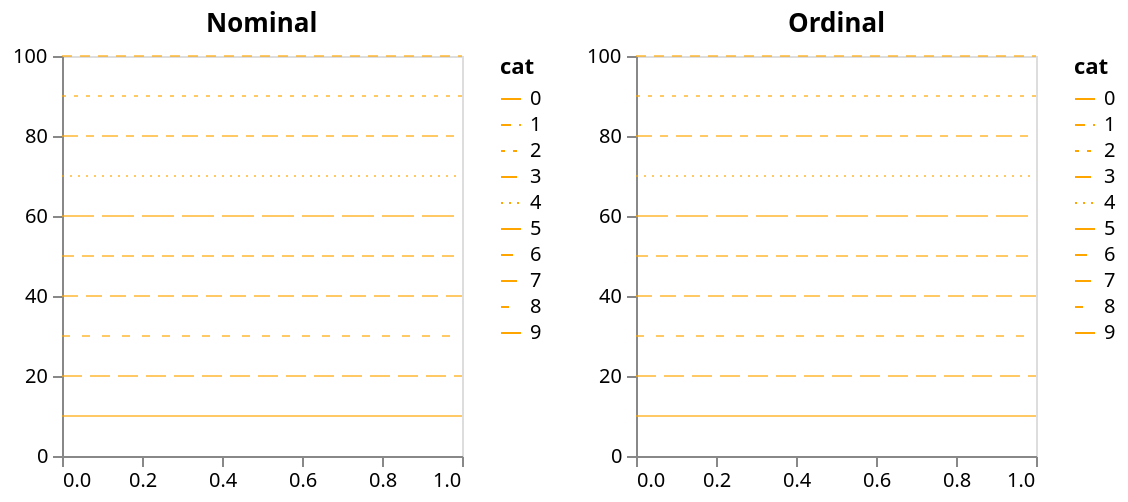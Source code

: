 {
  "$schema": "https://vega.github.io/schema/vega-lite/v5.json",
  "concat": [
    {
      "encoding": {
        "strokeDash": {
          "field": "cat",
          "scale": {
            "domain": [
              0,
              1,
              2,
              3,
              4,
              5,
              6,
              7,
              8,
              9
            ],
            "range": [
              [
                1,
                0
              ],
              [
                5,
                4
              ],
              [
                2,
                4
              ],
              [
                8,
                4,
                4,
                4
              ],
              [
                1,
                3
              ],
              [
                16,
                4
              ],
              [
                6,
                4
              ],
              [
                8,
                4
              ],
              [
                4,
                6
              ],
              [
                10,
                4
              ]
            ]
          },
          "type": "nominal"
        },
        "x": {
          "field": "x",
          "type": "quantitative"
        },
        "y": {
          "field": "y",
          "type": "quantitative"
        }
      },
      "mark": "line",
      "title": "Nominal",
      "width": 200
    },
    {
      "encoding": {
        "strokeDash": {
          "field": "cat",
          "scale": {
            "domain": [
              0,
              1,
              2,
              3,
              4,
              5,
              6,
              7,
              8,
              9
            ],
            "range": [
              [
                1,
                0
              ],
              [
                5,
                4
              ],
              [
                2,
                4
              ],
              [
                8,
                4,
                4,
                4
              ],
              [
                1,
                3
              ],
              [
                16,
                4
              ],
              [
                6,
                4
              ],
              [
                8,
                4
              ],
              [
                4,
                6
              ],
              [
                10,
                4
              ]
            ]
          },
          "type": "ordinal"
        },
        "x": {
          "field": "x",
          "type": "quantitative"
        },
        "y": {
          "field": "y",
          "type": "quantitative"
        }
      },
      "mark": "line",
      "title": "Ordinal",
      "width": 200
    }
  ],
  "config": {
    "axis": {
      "grid": false,
      "title": null
    },
    "line": {
      "color": "orange",
      "opacity": 0.6,
      "strokeWidth": 1
    }
  },
  "data": {
    "values": [
      {
        "cat": 1,
        "x": 0,
        "y": 100
      },
      {
        "cat": 1,
        "x": 1,
        "y": 100
      },
      {
        "cat": 2,
        "x": 0,
        "y": 90
      },
      {
        "cat": 2,
        "x": 1,
        "y": 90
      },
      {
        "cat": 3,
        "x": 0,
        "y": 80
      },
      {
        "cat": 3,
        "x": 1,
        "y": 80
      },
      {
        "cat": 4,
        "x": 0,
        "y": 70
      },
      {
        "cat": 4,
        "x": 1,
        "y": 70
      },
      {
        "cat": 5,
        "x": 0,
        "y": 60
      },
      {
        "cat": 5,
        "x": 1,
        "y": 60
      },
      {
        "cat": 6,
        "x": 0,
        "y": 50
      },
      {
        "cat": 6,
        "x": 1,
        "y": 50
      },
      {
        "cat": 7,
        "x": 0,
        "y": 40
      },
      {
        "cat": 7,
        "x": 1,
        "y": 40
      },
      {
        "cat": 8,
        "x": 0,
        "y": 30
      },
      {
        "cat": 8,
        "x": 1,
        "y": 30
      },
      {
        "cat": 9,
        "x": 0,
        "y": 20
      },
      {
        "cat": 9,
        "x": 1,
        "y": 20
      },
      {
        "cat": 10,
        "x": 0,
        "y": 10
      },
      {
        "cat": 10,
        "x": 1,
        "y": 10
      }
    ]
  },
  "resolve": {
    "scale": {
      "strokeDash": "independent"
    }
  }
}